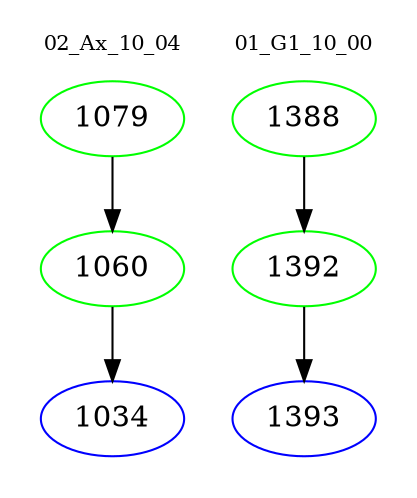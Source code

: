 digraph{
subgraph cluster_0 {
color = white
label = "02_Ax_10_04";
fontsize=10;
T0_1079 [label="1079", color="green"]
T0_1079 -> T0_1060 [color="black"]
T0_1060 [label="1060", color="green"]
T0_1060 -> T0_1034 [color="black"]
T0_1034 [label="1034", color="blue"]
}
subgraph cluster_1 {
color = white
label = "01_G1_10_00";
fontsize=10;
T1_1388 [label="1388", color="green"]
T1_1388 -> T1_1392 [color="black"]
T1_1392 [label="1392", color="green"]
T1_1392 -> T1_1393 [color="black"]
T1_1393 [label="1393", color="blue"]
}
}
